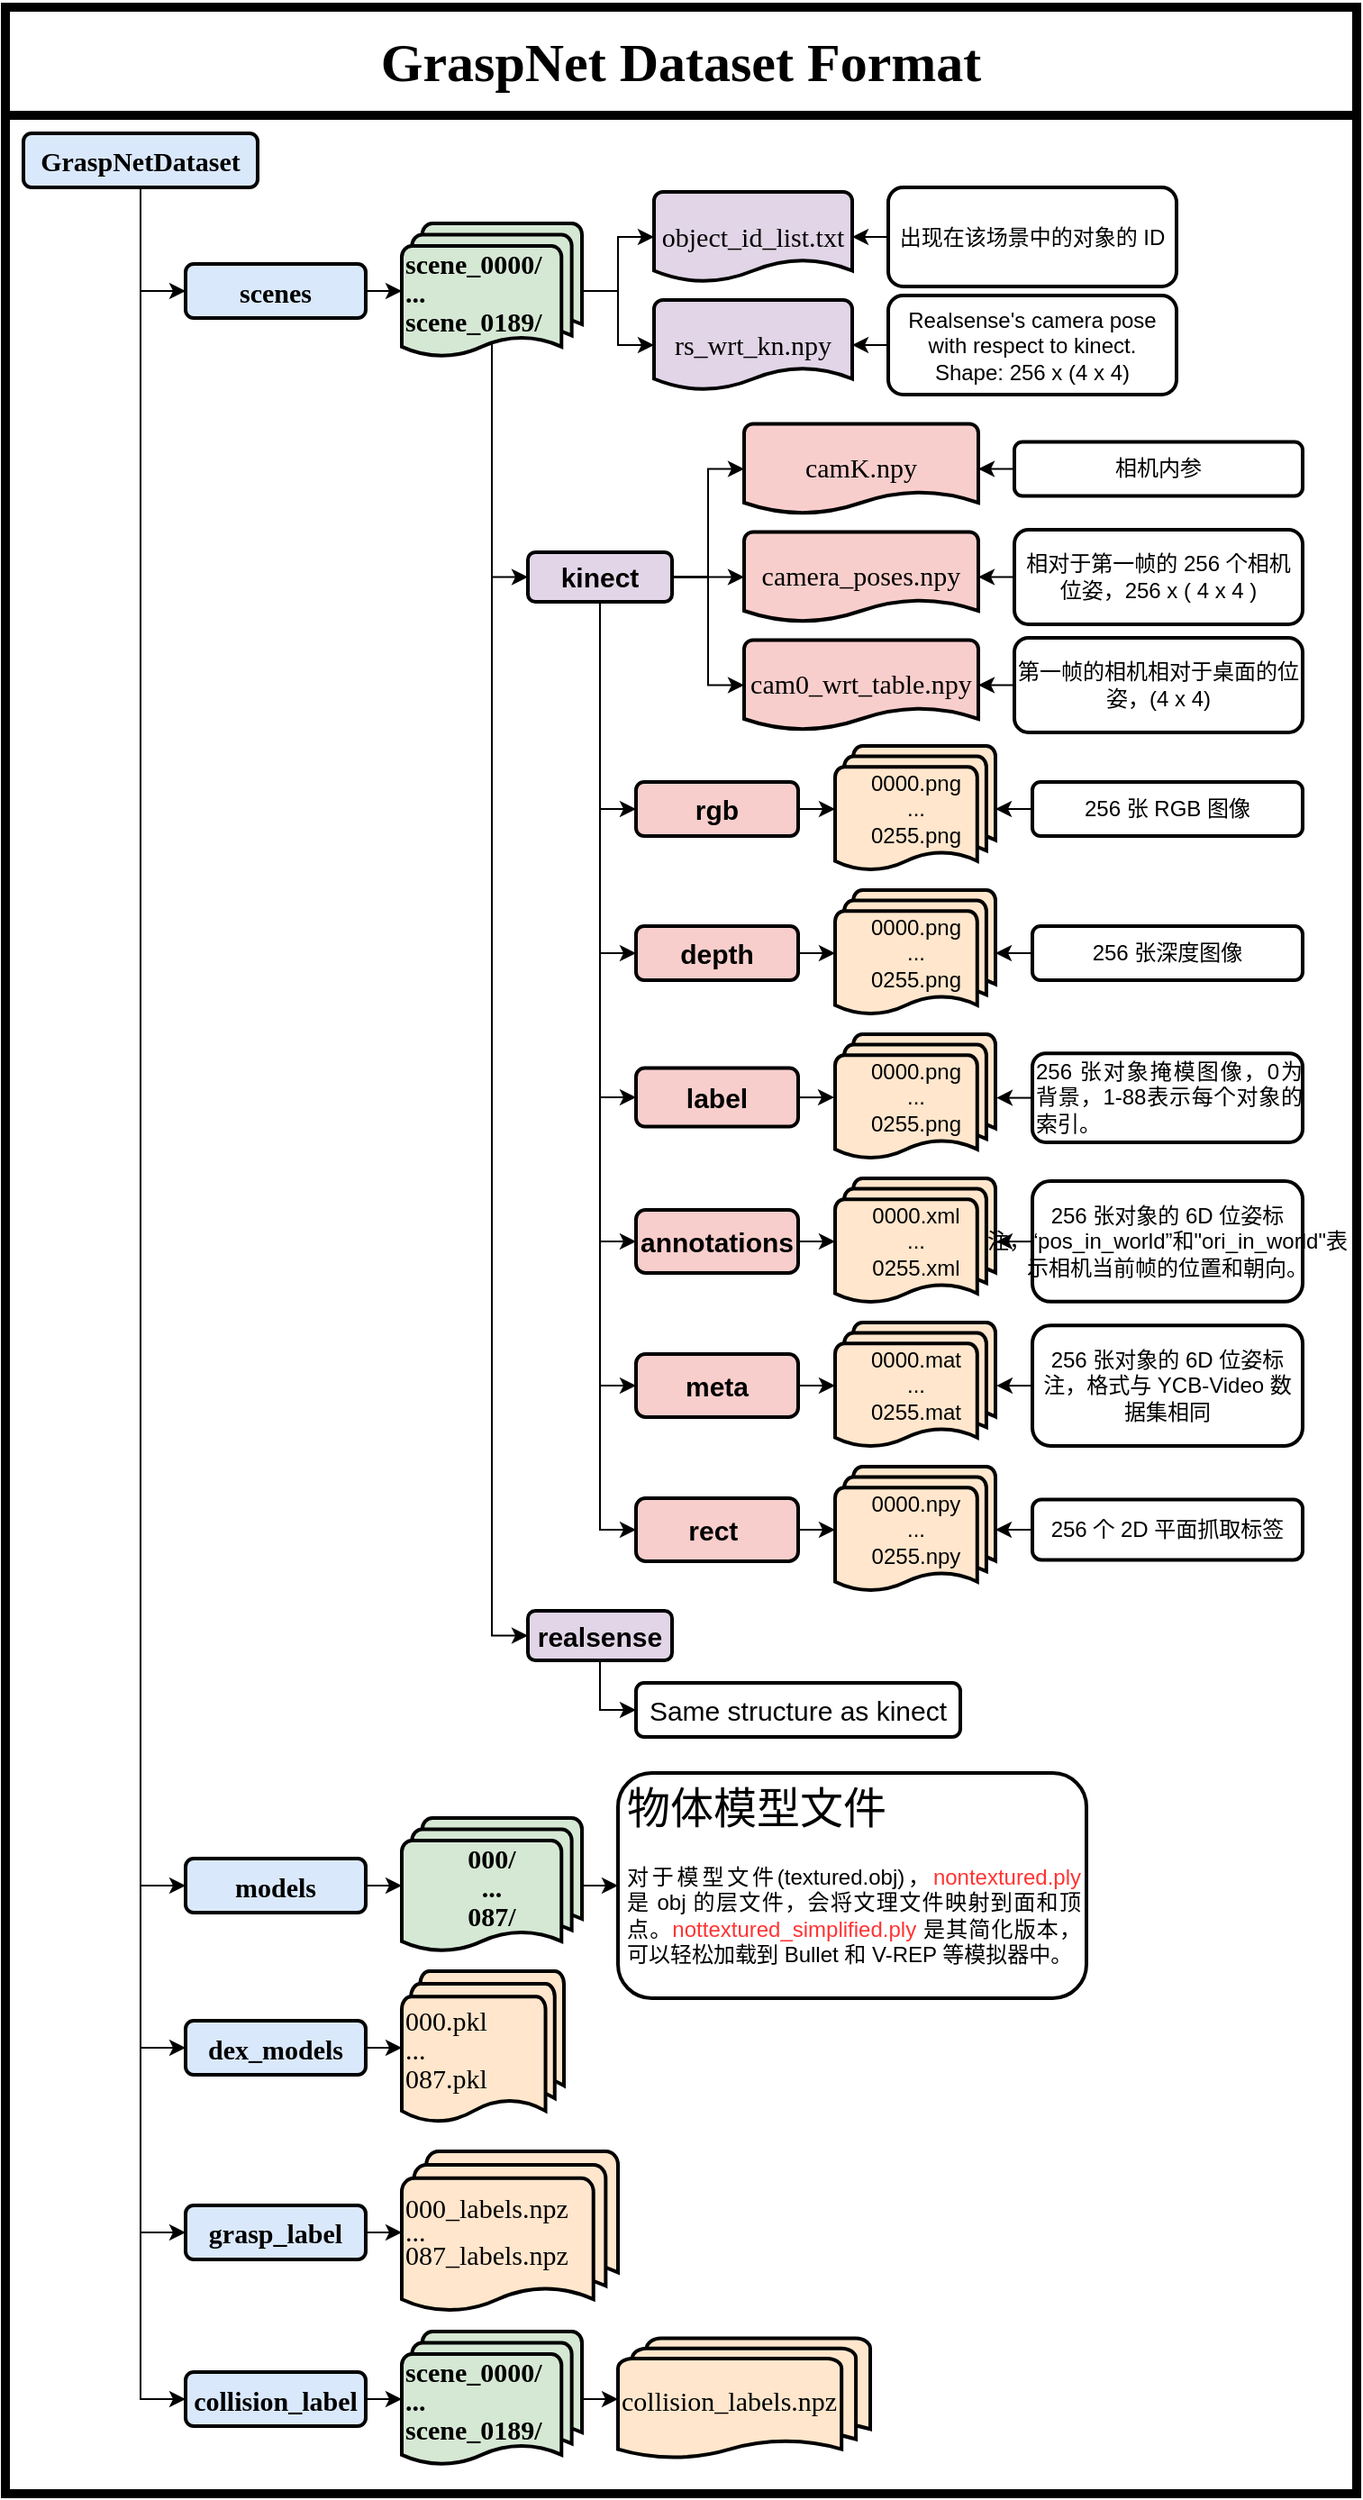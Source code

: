 <mxfile version="22.1.11" type="github">
  <diagram name="第 1 页" id="CiREt7vdbcbse35liX8I">
    <mxGraphModel dx="2784" dy="1572" grid="1" gridSize="10" guides="1" tooltips="1" connect="1" arrows="1" fold="1" page="1" pageScale="1" pageWidth="4681" pageHeight="3300" math="0" shadow="0">
      <root>
        <mxCell id="0" />
        <mxCell id="1" parent="0" />
        <mxCell id="m-CEzgcybGyN_hAnnrYo-291" value="&lt;h1&gt;&lt;font style=&quot;font-size: 30px;&quot; face=&quot;Times New Roman&quot;&gt;GraspNet Dataset Format&lt;/font&gt;&lt;/h1&gt;" style="swimlane;whiteSpace=wrap;html=1;startSize=60;strokeWidth=5;" vertex="1" parent="1">
          <mxGeometry x="10" y="10" width="750" height="1380" as="geometry">
            <mxRectangle x="10" y="10" width="370" height="80" as="alternateBounds" />
          </mxGeometry>
        </mxCell>
        <mxCell id="m-CEzgcybGyN_hAnnrYo-289" value="" style="group" vertex="1" connectable="0" parent="m-CEzgcybGyN_hAnnrYo-291">
          <mxGeometry x="10" y="70" width="710" height="1295" as="geometry" />
        </mxCell>
        <mxCell id="m-CEzgcybGyN_hAnnrYo-67" value="&lt;h1 style=&quot;font-size: 15px; line-height: 100%;&quot;&gt;&lt;font face=&quot;Times New Roman&quot;&gt;GraspNetDataset&lt;/font&gt;&lt;/h1&gt;" style="rounded=1;whiteSpace=wrap;html=1;align=center;strokeWidth=2;fillColor=#dae8fc;strokeColor=#000000;container=0;" vertex="1" parent="m-CEzgcybGyN_hAnnrYo-289">
          <mxGeometry width="130" height="30" as="geometry" />
        </mxCell>
        <mxCell id="m-CEzgcybGyN_hAnnrYo-72" value="" style="edgeStyle=orthogonalEdgeStyle;rounded=0;orthogonalLoop=1;jettySize=auto;html=1;exitX=0.5;exitY=1;exitDx=0;exitDy=0;entryX=0;entryY=0.5;entryDx=0;entryDy=0;" edge="1" parent="m-CEzgcybGyN_hAnnrYo-289" source="m-CEzgcybGyN_hAnnrYo-67" target="m-CEzgcybGyN_hAnnrYo-71">
          <mxGeometry relative="1" as="geometry" />
        </mxCell>
        <mxCell id="m-CEzgcybGyN_hAnnrYo-74" value="" style="edgeStyle=orthogonalEdgeStyle;rounded=0;orthogonalLoop=1;jettySize=auto;html=1;entryX=0;entryY=0.5;entryDx=0;entryDy=0;exitX=0.5;exitY=1.121;exitDx=0;exitDy=0;exitPerimeter=0;" edge="1" parent="m-CEzgcybGyN_hAnnrYo-289" source="m-CEzgcybGyN_hAnnrYo-67" target="m-CEzgcybGyN_hAnnrYo-73">
          <mxGeometry relative="1" as="geometry" />
        </mxCell>
        <mxCell id="m-CEzgcybGyN_hAnnrYo-76" value="" style="edgeStyle=orthogonalEdgeStyle;rounded=0;orthogonalLoop=1;jettySize=auto;html=1;entryX=0;entryY=0.5;entryDx=0;entryDy=0;" edge="1" parent="m-CEzgcybGyN_hAnnrYo-289" source="m-CEzgcybGyN_hAnnrYo-67" target="m-CEzgcybGyN_hAnnrYo-75">
          <mxGeometry relative="1" as="geometry" />
        </mxCell>
        <mxCell id="m-CEzgcybGyN_hAnnrYo-78" value="" style="edgeStyle=orthogonalEdgeStyle;rounded=0;orthogonalLoop=1;jettySize=auto;html=1;entryX=0;entryY=0.5;entryDx=0;entryDy=0;exitX=0.5;exitY=1;exitDx=0;exitDy=0;" edge="1" parent="m-CEzgcybGyN_hAnnrYo-289" source="m-CEzgcybGyN_hAnnrYo-67" target="m-CEzgcybGyN_hAnnrYo-77">
          <mxGeometry relative="1" as="geometry" />
        </mxCell>
        <mxCell id="m-CEzgcybGyN_hAnnrYo-112" value="&lt;h4&gt;&lt;font style=&quot;font-size: 15px;&quot;&gt;realsense&lt;/font&gt;&lt;/h4&gt;" style="rounded=1;whiteSpace=wrap;html=1;align=center;fillColor=#E1D5E7;strokeColor=#000000;strokeWidth=2;container=0;" vertex="1" parent="m-CEzgcybGyN_hAnnrYo-289">
          <mxGeometry x="280" y="820" width="80" height="27.5" as="geometry" />
        </mxCell>
        <mxCell id="m-CEzgcybGyN_hAnnrYo-126" value="&lt;div style=&quot;&quot;&gt;&lt;font style=&quot;font-size: 15px;&quot;&gt;Same structure as kinect&lt;/font&gt;&lt;/div&gt;" style="text;html=1;strokeColor=default;fillColor=none;align=center;verticalAlign=middle;whiteSpace=wrap;rounded=1;strokeWidth=2;container=0;" vertex="1" parent="m-CEzgcybGyN_hAnnrYo-289">
          <mxGeometry x="340" y="860" width="180" height="30" as="geometry" />
        </mxCell>
        <mxCell id="m-CEzgcybGyN_hAnnrYo-127" value="" style="edgeStyle=orthogonalEdgeStyle;rounded=0;orthogonalLoop=1;jettySize=auto;html=1;entryX=0;entryY=0.5;entryDx=0;entryDy=0;" edge="1" parent="m-CEzgcybGyN_hAnnrYo-289" source="m-CEzgcybGyN_hAnnrYo-112" target="m-CEzgcybGyN_hAnnrYo-126">
          <mxGeometry relative="1" as="geometry" />
        </mxCell>
        <mxCell id="m-CEzgcybGyN_hAnnrYo-69" value="&lt;h2&gt;&lt;font style=&quot;font-size: 15px;&quot; face=&quot;Times New Roman&quot;&gt;scenes&lt;/font&gt;&lt;/h2&gt;" style="rounded=1;whiteSpace=wrap;html=1;fillColor=#dae8fc;strokeColor=#000000;strokeWidth=2;container=0;" vertex="1" parent="m-CEzgcybGyN_hAnnrYo-289">
          <mxGeometry x="90" y="72.5" width="100" height="30" as="geometry" />
        </mxCell>
        <mxCell id="m-CEzgcybGyN_hAnnrYo-70" value="" style="edgeStyle=orthogonalEdgeStyle;rounded=0;orthogonalLoop=1;jettySize=auto;html=1;entryX=0;entryY=0.5;entryDx=0;entryDy=0;" edge="1" parent="m-CEzgcybGyN_hAnnrYo-289" source="m-CEzgcybGyN_hAnnrYo-67" target="m-CEzgcybGyN_hAnnrYo-69">
          <mxGeometry relative="1" as="geometry" />
        </mxCell>
        <mxCell id="m-CEzgcybGyN_hAnnrYo-99" value="&lt;h3 style=&quot;font-size: 15px; line-height: 100%;&quot;&gt;&lt;font style=&quot;font-size: 15px;&quot; face=&quot;Times New Roman&quot;&gt;scene_0000/&lt;br&gt;...&lt;br&gt;scene_0189/&lt;/font&gt;&lt;/h3&gt;" style="strokeWidth=2;html=1;shape=mxgraph.flowchart.multi-document;whiteSpace=wrap;fillColor=#d5e8d4;strokeColor=#000000;align=left;container=0;" vertex="1" parent="m-CEzgcybGyN_hAnnrYo-289">
          <mxGeometry x="210" y="50" width="100" height="75" as="geometry" />
        </mxCell>
        <mxCell id="m-CEzgcybGyN_hAnnrYo-101" value="&lt;p style=&quot;line-height: 100%;&quot;&gt;&lt;font style=&quot;font-size: 15px;&quot; face=&quot;Times New Roman&quot;&gt;object_id_list.txt&lt;/font&gt;&lt;/p&gt;" style="strokeWidth=2;html=1;shape=mxgraph.flowchart.document2;whiteSpace=wrap;size=0.25;fillColor=#e1d5e7;strokeColor=#000000;align=center;container=0;" vertex="1" parent="m-CEzgcybGyN_hAnnrYo-289">
          <mxGeometry x="350" y="32.5" width="110" height="50" as="geometry" />
        </mxCell>
        <mxCell id="m-CEzgcybGyN_hAnnrYo-103" value="&lt;div style=&quot;&quot;&gt;&lt;span style=&quot;background-color: initial;&quot;&gt;出现在该场景中的对象的 ID&lt;/span&gt;&lt;/div&gt;" style="text;html=1;strokeColor=default;fillColor=none;align=center;verticalAlign=middle;whiteSpace=wrap;rounded=1;strokeWidth=2;container=0;" vertex="1" parent="m-CEzgcybGyN_hAnnrYo-289">
          <mxGeometry x="480" y="30" width="160" height="55" as="geometry" />
        </mxCell>
        <mxCell id="m-CEzgcybGyN_hAnnrYo-105" value="&lt;p style=&quot;line-height: 100%;&quot;&gt;&lt;font style=&quot;font-size: 15px;&quot; face=&quot;Times New Roman&quot;&gt;rs_wrt_kn.npy&lt;/font&gt;&lt;/p&gt;" style="strokeWidth=2;html=1;shape=mxgraph.flowchart.document2;whiteSpace=wrap;size=0.25;fillColor=#e1d5e7;strokeColor=#000000;align=center;container=0;" vertex="1" parent="m-CEzgcybGyN_hAnnrYo-289">
          <mxGeometry x="350" y="92.5" width="110" height="50" as="geometry" />
        </mxCell>
        <mxCell id="m-CEzgcybGyN_hAnnrYo-107" value="&lt;div style=&quot;&quot;&gt;&lt;span style=&quot;background-color: initial;&quot;&gt;Realsense&#39;s camera pose with respect to kinect.&lt;/span&gt;&lt;/div&gt;&lt;div style=&quot;&quot;&gt;&lt;span style=&quot;background-color: initial;&quot;&gt;Shape: 256 x (4 x 4)&lt;/span&gt;&lt;/div&gt;" style="text;html=1;strokeColor=default;fillColor=none;align=center;verticalAlign=middle;whiteSpace=wrap;rounded=1;strokeWidth=2;container=0;" vertex="1" parent="m-CEzgcybGyN_hAnnrYo-289">
          <mxGeometry x="480" y="90" width="160" height="55" as="geometry" />
        </mxCell>
        <mxCell id="m-CEzgcybGyN_hAnnrYo-113" value="" style="edgeStyle=orthogonalEdgeStyle;rounded=0;orthogonalLoop=1;jettySize=auto;html=1;exitX=0.5;exitY=0.88;exitDx=0;exitDy=0;exitPerimeter=0;entryX=0;entryY=0.5;entryDx=0;entryDy=0;" edge="1" parent="m-CEzgcybGyN_hAnnrYo-289" source="m-CEzgcybGyN_hAnnrYo-99" target="m-CEzgcybGyN_hAnnrYo-112">
          <mxGeometry relative="1" as="geometry" />
        </mxCell>
        <mxCell id="m-CEzgcybGyN_hAnnrYo-100" value="" style="edgeStyle=orthogonalEdgeStyle;rounded=0;orthogonalLoop=1;jettySize=auto;html=1;" edge="1" parent="m-CEzgcybGyN_hAnnrYo-289" source="m-CEzgcybGyN_hAnnrYo-69" target="m-CEzgcybGyN_hAnnrYo-99">
          <mxGeometry relative="1" as="geometry" />
        </mxCell>
        <mxCell id="m-CEzgcybGyN_hAnnrYo-102" value="" style="edgeStyle=orthogonalEdgeStyle;rounded=0;orthogonalLoop=1;jettySize=auto;html=1;" edge="1" parent="m-CEzgcybGyN_hAnnrYo-289" source="m-CEzgcybGyN_hAnnrYo-99" target="m-CEzgcybGyN_hAnnrYo-101">
          <mxGeometry relative="1" as="geometry" />
        </mxCell>
        <mxCell id="m-CEzgcybGyN_hAnnrYo-104" value="" style="edgeStyle=orthogonalEdgeStyle;rounded=0;orthogonalLoop=1;jettySize=auto;html=1;" edge="1" parent="m-CEzgcybGyN_hAnnrYo-289" source="m-CEzgcybGyN_hAnnrYo-103" target="m-CEzgcybGyN_hAnnrYo-101">
          <mxGeometry relative="1" as="geometry" />
        </mxCell>
        <mxCell id="m-CEzgcybGyN_hAnnrYo-106" value="" style="edgeStyle=orthogonalEdgeStyle;rounded=0;orthogonalLoop=1;jettySize=auto;html=1;" edge="1" parent="m-CEzgcybGyN_hAnnrYo-289" source="m-CEzgcybGyN_hAnnrYo-99" target="m-CEzgcybGyN_hAnnrYo-105">
          <mxGeometry relative="1" as="geometry" />
        </mxCell>
        <mxCell id="m-CEzgcybGyN_hAnnrYo-108" value="" style="edgeStyle=orthogonalEdgeStyle;rounded=0;orthogonalLoop=1;jettySize=auto;html=1;" edge="1" parent="m-CEzgcybGyN_hAnnrYo-289" source="m-CEzgcybGyN_hAnnrYo-107" target="m-CEzgcybGyN_hAnnrYo-105">
          <mxGeometry relative="1" as="geometry" />
        </mxCell>
        <mxCell id="m-CEzgcybGyN_hAnnrYo-71" value="&lt;h2&gt;&lt;font style=&quot;font-size: 15px;&quot; face=&quot;Times New Roman&quot;&gt;models&lt;/font&gt;&lt;/h2&gt;" style="rounded=1;whiteSpace=wrap;html=1;fillColor=#dae8fc;strokeColor=#000000;strokeWidth=2;container=0;" vertex="1" parent="m-CEzgcybGyN_hAnnrYo-289">
          <mxGeometry x="90" y="957.5" width="100" height="30" as="geometry" />
        </mxCell>
        <mxCell id="m-CEzgcybGyN_hAnnrYo-93" value="&lt;h3 style=&quot;font-size: 15px; line-height: 100%;&quot;&gt;&lt;font style=&quot;font-size: 15px;&quot; face=&quot;Times New Roman&quot;&gt;000/&lt;br&gt;...&lt;br&gt;087/&lt;/font&gt;&lt;/h3&gt;" style="strokeWidth=2;html=1;shape=mxgraph.flowchart.multi-document;whiteSpace=wrap;fillColor=#d5e8d4;strokeColor=#000000;align=center;container=0;" vertex="1" parent="m-CEzgcybGyN_hAnnrYo-289">
          <mxGeometry x="210" y="935" width="100" height="75" as="geometry" />
        </mxCell>
        <mxCell id="m-CEzgcybGyN_hAnnrYo-95" value="&lt;h1&gt;&lt;span style=&quot;font-weight: normal;&quot;&gt;&lt;font face=&quot;Times New Roman&quot;&gt;物体模型文件&lt;/font&gt;&lt;/span&gt;&lt;/h1&gt;&lt;p style=&quot;text-align: justify;&quot;&gt;对于模型文件(textured.obj)，&lt;font color=&quot;#ff3333&quot;&gt;nontextured.ply&lt;/font&gt; 是 obj 的层文件，会将文理文件映射到面和顶点。&lt;font color=&quot;#ff3333&quot;&gt;nottextured_simplified.ply&lt;/font&gt; 是其简化版本，可以轻松加载到 Bullet 和 V-REP 等模拟器中。&lt;/p&gt;" style="text;html=1;strokeColor=default;fillColor=none;spacing=5;spacingTop=-20;whiteSpace=wrap;overflow=hidden;rounded=1;strokeWidth=2;container=0;" vertex="1" parent="m-CEzgcybGyN_hAnnrYo-289">
          <mxGeometry x="330" y="910" width="260" height="125" as="geometry" />
        </mxCell>
        <mxCell id="m-CEzgcybGyN_hAnnrYo-94" value="" style="edgeStyle=orthogonalEdgeStyle;rounded=0;orthogonalLoop=1;jettySize=auto;html=1;" edge="1" parent="m-CEzgcybGyN_hAnnrYo-289" source="m-CEzgcybGyN_hAnnrYo-71" target="m-CEzgcybGyN_hAnnrYo-93">
          <mxGeometry relative="1" as="geometry" />
        </mxCell>
        <mxCell id="m-CEzgcybGyN_hAnnrYo-96" value="" style="edgeStyle=orthogonalEdgeStyle;rounded=0;orthogonalLoop=1;jettySize=auto;html=1;" edge="1" parent="m-CEzgcybGyN_hAnnrYo-289" source="m-CEzgcybGyN_hAnnrYo-93" target="m-CEzgcybGyN_hAnnrYo-95">
          <mxGeometry relative="1" as="geometry" />
        </mxCell>
        <mxCell id="m-CEzgcybGyN_hAnnrYo-73" value="&lt;h2&gt;&lt;font style=&quot;font-size: 15px;&quot; face=&quot;Times New Roman&quot;&gt;dex_models&lt;/font&gt;&lt;/h2&gt;" style="rounded=1;whiteSpace=wrap;html=1;fillColor=#dae8fc;strokeColor=#000000;strokeWidth=2;container=0;" vertex="1" parent="m-CEzgcybGyN_hAnnrYo-289">
          <mxGeometry x="90" y="1047.5" width="100" height="30" as="geometry" />
        </mxCell>
        <mxCell id="m-CEzgcybGyN_hAnnrYo-88" value="&lt;p style=&quot;line-height: 100%; font-size: 15px;&quot;&gt;&lt;font style=&quot;font-size: 15px;&quot; face=&quot;Times New Roman&quot;&gt;000.pkl&lt;br&gt;...&lt;br&gt;087.pkl&lt;/font&gt;&lt;/p&gt;" style="strokeWidth=2;html=1;shape=mxgraph.flowchart.multi-document;whiteSpace=wrap;fillColor=#ffe6cc;strokeColor=#000000;align=left;container=0;" vertex="1" parent="m-CEzgcybGyN_hAnnrYo-289">
          <mxGeometry x="210" y="1020" width="90" height="85" as="geometry" />
        </mxCell>
        <mxCell id="m-CEzgcybGyN_hAnnrYo-89" value="" style="edgeStyle=orthogonalEdgeStyle;rounded=0;orthogonalLoop=1;jettySize=auto;html=1;" edge="1" parent="m-CEzgcybGyN_hAnnrYo-289" source="m-CEzgcybGyN_hAnnrYo-73" target="m-CEzgcybGyN_hAnnrYo-88">
          <mxGeometry relative="1" as="geometry" />
        </mxCell>
        <mxCell id="m-CEzgcybGyN_hAnnrYo-75" value="&lt;h2&gt;&lt;font style=&quot;font-size: 15px;&quot; face=&quot;Times New Roman&quot;&gt;grasp_label&lt;/font&gt;&lt;/h2&gt;" style="rounded=1;whiteSpace=wrap;html=1;fillColor=#dae8fc;strokeColor=#000000;strokeWidth=2;container=0;" vertex="1" parent="m-CEzgcybGyN_hAnnrYo-289">
          <mxGeometry x="90" y="1150" width="100" height="30" as="geometry" />
        </mxCell>
        <mxCell id="m-CEzgcybGyN_hAnnrYo-84" value="&lt;div style=&quot;line-height: 100%;&quot;&gt;&lt;span style=&quot;font-size: 15px;&quot;&gt;&lt;font face=&quot;Times New Roman&quot;&gt;000_labels.npz&lt;/font&gt;&lt;/span&gt;&lt;/div&gt;&lt;div style=&quot;line-height: 100%;&quot;&gt;&lt;span style=&quot;font-size: 15px;&quot;&gt;&lt;font face=&quot;gPePc3Dz50U2czc4cAkq&quot;&gt;...&lt;/font&gt;&lt;/span&gt;&lt;/div&gt;&lt;div style=&quot;line-height: 100%;&quot;&gt;&lt;span style=&quot;font-size: 15px;&quot;&gt;&lt;font face=&quot;gPePc3Dz50U2czc4cAkq&quot;&gt;087_labels.npz&lt;/font&gt;&lt;/span&gt;&lt;/div&gt;" style="strokeWidth=2;html=1;shape=mxgraph.flowchart.multi-document;whiteSpace=wrap;fillColor=#ffe6cc;strokeColor=#000000;align=left;container=0;" vertex="1" parent="m-CEzgcybGyN_hAnnrYo-289">
          <mxGeometry x="210" y="1120" width="120" height="90" as="geometry" />
        </mxCell>
        <mxCell id="m-CEzgcybGyN_hAnnrYo-85" value="" style="edgeStyle=orthogonalEdgeStyle;rounded=0;orthogonalLoop=1;jettySize=auto;html=1;" edge="1" parent="m-CEzgcybGyN_hAnnrYo-289" source="m-CEzgcybGyN_hAnnrYo-75" target="m-CEzgcybGyN_hAnnrYo-84">
          <mxGeometry relative="1" as="geometry" />
        </mxCell>
        <mxCell id="m-CEzgcybGyN_hAnnrYo-77" value="&lt;h2&gt;&lt;font style=&quot;font-size: 15px;&quot; face=&quot;Times New Roman&quot;&gt;collision_label&lt;/font&gt;&lt;/h2&gt;" style="rounded=1;whiteSpace=wrap;html=1;fillColor=#dae8fc;strokeColor=#000000;strokeWidth=2;container=0;" vertex="1" parent="m-CEzgcybGyN_hAnnrYo-289">
          <mxGeometry x="90" y="1242.5" width="100" height="30" as="geometry" />
        </mxCell>
        <mxCell id="m-CEzgcybGyN_hAnnrYo-79" value="&lt;h3 style=&quot;font-size: 15px; line-height: 100%;&quot;&gt;&lt;font style=&quot;font-size: 15px;&quot; face=&quot;Times New Roman&quot;&gt;scene_0000/&lt;br&gt;...&lt;br&gt;scene_0189/&lt;/font&gt;&lt;/h3&gt;" style="strokeWidth=2;html=1;shape=mxgraph.flowchart.multi-document;whiteSpace=wrap;fillColor=#d5e8d4;strokeColor=#000000;align=left;container=0;" vertex="1" parent="m-CEzgcybGyN_hAnnrYo-289">
          <mxGeometry x="210" y="1220" width="100" height="75" as="geometry" />
        </mxCell>
        <mxCell id="m-CEzgcybGyN_hAnnrYo-81" value="&lt;font style=&quot;font-size: 15px;&quot; face=&quot;Times New Roman&quot;&gt;collision_labels.npz&lt;/font&gt;" style="strokeWidth=2;html=1;shape=mxgraph.flowchart.multi-document;whiteSpace=wrap;fillColor=#ffe6cc;strokeColor=#000000;align=left;container=0;" vertex="1" parent="m-CEzgcybGyN_hAnnrYo-289">
          <mxGeometry x="330" y="1223.75" width="140" height="67.5" as="geometry" />
        </mxCell>
        <mxCell id="m-CEzgcybGyN_hAnnrYo-80" value="" style="edgeStyle=orthogonalEdgeStyle;rounded=0;orthogonalLoop=1;jettySize=auto;html=1;" edge="1" parent="m-CEzgcybGyN_hAnnrYo-289" source="m-CEzgcybGyN_hAnnrYo-77" target="m-CEzgcybGyN_hAnnrYo-79">
          <mxGeometry relative="1" as="geometry" />
        </mxCell>
        <mxCell id="m-CEzgcybGyN_hAnnrYo-82" value="" style="edgeStyle=orthogonalEdgeStyle;rounded=0;orthogonalLoop=1;jettySize=auto;html=1;" edge="1" parent="m-CEzgcybGyN_hAnnrYo-289" source="m-CEzgcybGyN_hAnnrYo-79" target="m-CEzgcybGyN_hAnnrYo-81">
          <mxGeometry relative="1" as="geometry" />
        </mxCell>
        <mxCell id="m-CEzgcybGyN_hAnnrYo-192" value="&lt;h4&gt;&lt;span style=&quot;font-size: 15px;&quot;&gt;rect&amp;nbsp;&lt;/span&gt;&lt;/h4&gt;" style="rounded=1;whiteSpace=wrap;html=1;align=center;fillColor=#f8cecc;strokeColor=#000000;strokeWidth=2;container=0;" vertex="1" parent="m-CEzgcybGyN_hAnnrYo-289">
          <mxGeometry x="340" y="757.5" width="90" height="35" as="geometry" />
        </mxCell>
        <mxCell id="m-CEzgcybGyN_hAnnrYo-194" value="0000.npy&lt;br&gt;...&lt;br&gt;0255.npy" style="strokeWidth=2;html=1;shape=mxgraph.flowchart.multi-document;whiteSpace=wrap;fillColor=#ffe6cc;strokeColor=#000000;container=0;" vertex="1" parent="m-CEzgcybGyN_hAnnrYo-289">
          <mxGeometry x="450.5" y="740" width="89" height="70" as="geometry" />
        </mxCell>
        <mxCell id="m-CEzgcybGyN_hAnnrYo-196" value="&lt;div style=&quot;&quot;&gt;256 个 2D 平面抓取标签&lt;/div&gt;" style="text;html=1;strokeColor=default;fillColor=none;align=center;verticalAlign=middle;whiteSpace=wrap;rounded=1;strokeWidth=2;container=0;" vertex="1" parent="m-CEzgcybGyN_hAnnrYo-289">
          <mxGeometry x="560" y="758.28" width="150" height="33.44" as="geometry" />
        </mxCell>
        <mxCell id="m-CEzgcybGyN_hAnnrYo-195" value="" style="edgeStyle=orthogonalEdgeStyle;rounded=0;orthogonalLoop=1;jettySize=auto;html=1;" edge="1" parent="m-CEzgcybGyN_hAnnrYo-289" source="m-CEzgcybGyN_hAnnrYo-192" target="m-CEzgcybGyN_hAnnrYo-194">
          <mxGeometry relative="1" as="geometry" />
        </mxCell>
        <mxCell id="m-CEzgcybGyN_hAnnrYo-197" value="" style="edgeStyle=orthogonalEdgeStyle;rounded=0;orthogonalLoop=1;jettySize=auto;html=1;" edge="1" parent="m-CEzgcybGyN_hAnnrYo-289" source="m-CEzgcybGyN_hAnnrYo-196" target="m-CEzgcybGyN_hAnnrYo-194">
          <mxGeometry relative="1" as="geometry" />
        </mxCell>
        <mxCell id="m-CEzgcybGyN_hAnnrYo-183" value="&lt;h4&gt;&lt;span style=&quot;font-size: 15px;&quot;&gt;meta&lt;/span&gt;&lt;/h4&gt;" style="rounded=1;whiteSpace=wrap;html=1;align=center;fillColor=#f8cecc;strokeColor=#000000;strokeWidth=2;container=0;" vertex="1" parent="m-CEzgcybGyN_hAnnrYo-289">
          <mxGeometry x="340" y="677.5" width="90" height="35" as="geometry" />
        </mxCell>
        <mxCell id="m-CEzgcybGyN_hAnnrYo-185" value="0000.mat&lt;br&gt;...&lt;br&gt;0255.mat" style="strokeWidth=2;html=1;shape=mxgraph.flowchart.multi-document;whiteSpace=wrap;fillColor=#ffe6cc;strokeColor=#000000;container=0;" vertex="1" parent="m-CEzgcybGyN_hAnnrYo-289">
          <mxGeometry x="450.5" y="660" width="89" height="70" as="geometry" />
        </mxCell>
        <mxCell id="m-CEzgcybGyN_hAnnrYo-187" value="&lt;div style=&quot;&quot;&gt;256 张对象的 6D 位姿标注，格式与 YCB-Video 数据集相同&lt;/div&gt;" style="text;html=1;strokeColor=default;fillColor=none;align=center;verticalAlign=middle;whiteSpace=wrap;rounded=1;strokeWidth=2;container=0;" vertex="1" parent="m-CEzgcybGyN_hAnnrYo-289">
          <mxGeometry x="560" y="661.57" width="150" height="66.87" as="geometry" />
        </mxCell>
        <mxCell id="m-CEzgcybGyN_hAnnrYo-186" value="" style="edgeStyle=orthogonalEdgeStyle;rounded=0;orthogonalLoop=1;jettySize=auto;html=1;" edge="1" parent="m-CEzgcybGyN_hAnnrYo-289" source="m-CEzgcybGyN_hAnnrYo-183" target="m-CEzgcybGyN_hAnnrYo-185">
          <mxGeometry relative="1" as="geometry" />
        </mxCell>
        <mxCell id="m-CEzgcybGyN_hAnnrYo-188" value="" style="edgeStyle=orthogonalEdgeStyle;rounded=0;orthogonalLoop=1;jettySize=auto;html=1;" edge="1" parent="m-CEzgcybGyN_hAnnrYo-289" source="m-CEzgcybGyN_hAnnrYo-187" target="m-CEzgcybGyN_hAnnrYo-185">
          <mxGeometry relative="1" as="geometry" />
        </mxCell>
        <mxCell id="m-CEzgcybGyN_hAnnrYo-152" value="&lt;h4&gt;&lt;span style=&quot;font-size: 15px;&quot;&gt;annotations&lt;/span&gt;&lt;/h4&gt;" style="rounded=1;whiteSpace=wrap;html=1;align=center;fillColor=#f8cecc;strokeColor=#000000;strokeWidth=2;container=0;" vertex="1" parent="m-CEzgcybGyN_hAnnrYo-289">
          <mxGeometry x="340" y="597.5" width="90" height="35" as="geometry" />
        </mxCell>
        <mxCell id="m-CEzgcybGyN_hAnnrYo-176" value="0000.xml&lt;br&gt;...&lt;br&gt;0255.xml" style="strokeWidth=2;html=1;shape=mxgraph.flowchart.multi-document;whiteSpace=wrap;fillColor=#ffe6cc;strokeColor=#000000;container=0;" vertex="1" parent="m-CEzgcybGyN_hAnnrYo-289">
          <mxGeometry x="450.5" y="580" width="89" height="70" as="geometry" />
        </mxCell>
        <mxCell id="m-CEzgcybGyN_hAnnrYo-178" value="&lt;div style=&quot;&quot;&gt;256 张对象的 6D 位姿标注，“pos_in_world”和&quot;ori_in_world&quot;表示相机当前帧的位置和朝向。&lt;/div&gt;" style="text;html=1;strokeColor=default;fillColor=none;align=center;verticalAlign=middle;whiteSpace=wrap;rounded=1;strokeWidth=2;container=0;" vertex="1" parent="m-CEzgcybGyN_hAnnrYo-289">
          <mxGeometry x="560" y="581.56" width="150" height="66.87" as="geometry" />
        </mxCell>
        <mxCell id="m-CEzgcybGyN_hAnnrYo-177" value="" style="edgeStyle=orthogonalEdgeStyle;rounded=0;orthogonalLoop=1;jettySize=auto;html=1;" edge="1" parent="m-CEzgcybGyN_hAnnrYo-289" source="m-CEzgcybGyN_hAnnrYo-152" target="m-CEzgcybGyN_hAnnrYo-176">
          <mxGeometry relative="1" as="geometry" />
        </mxCell>
        <mxCell id="m-CEzgcybGyN_hAnnrYo-179" value="" style="edgeStyle=orthogonalEdgeStyle;rounded=0;orthogonalLoop=1;jettySize=auto;html=1;" edge="1" parent="m-CEzgcybGyN_hAnnrYo-289" source="m-CEzgcybGyN_hAnnrYo-178" target="m-CEzgcybGyN_hAnnrYo-176">
          <mxGeometry relative="1" as="geometry" />
        </mxCell>
        <mxCell id="m-CEzgcybGyN_hAnnrYo-150" value="&lt;h4&gt;&lt;span style=&quot;font-size: 15px;&quot;&gt;label&lt;/span&gt;&lt;/h4&gt;" style="rounded=1;whiteSpace=wrap;html=1;align=center;fillColor=#f8cecc;strokeColor=#000000;strokeWidth=2;container=0;" vertex="1" parent="m-CEzgcybGyN_hAnnrYo-289">
          <mxGeometry x="340" y="518.75" width="90" height="32.5" as="geometry" />
        </mxCell>
        <mxCell id="m-CEzgcybGyN_hAnnrYo-168" value="0000.png&lt;br&gt;...&lt;br&gt;0255.png" style="strokeWidth=2;html=1;shape=mxgraph.flowchart.multi-document;whiteSpace=wrap;fillColor=#ffe6cc;strokeColor=#000000;container=0;" vertex="1" parent="m-CEzgcybGyN_hAnnrYo-289">
          <mxGeometry x="450.5" y="500" width="89" height="70" as="geometry" />
        </mxCell>
        <mxCell id="m-CEzgcybGyN_hAnnrYo-172" value="&lt;div style=&quot;text-align: justify;&quot;&gt;256 张对象掩模图像，0为背景，1-88表示每个对象的索引。&lt;/div&gt;" style="text;html=1;strokeColor=default;fillColor=none;align=left;verticalAlign=middle;whiteSpace=wrap;rounded=1;strokeWidth=2;container=0;" vertex="1" parent="m-CEzgcybGyN_hAnnrYo-289">
          <mxGeometry x="560" y="510.63" width="150" height="49.37" as="geometry" />
        </mxCell>
        <mxCell id="m-CEzgcybGyN_hAnnrYo-171" value="" style="edgeStyle=orthogonalEdgeStyle;rounded=0;orthogonalLoop=1;jettySize=auto;html=1;" edge="1" parent="m-CEzgcybGyN_hAnnrYo-289" source="m-CEzgcybGyN_hAnnrYo-150" target="m-CEzgcybGyN_hAnnrYo-168">
          <mxGeometry relative="1" as="geometry" />
        </mxCell>
        <mxCell id="m-CEzgcybGyN_hAnnrYo-173" value="" style="edgeStyle=orthogonalEdgeStyle;rounded=0;orthogonalLoop=1;jettySize=auto;html=1;" edge="1" parent="m-CEzgcybGyN_hAnnrYo-289" source="m-CEzgcybGyN_hAnnrYo-172" target="m-CEzgcybGyN_hAnnrYo-168">
          <mxGeometry relative="1" as="geometry" />
        </mxCell>
        <mxCell id="m-CEzgcybGyN_hAnnrYo-148" value="&lt;h4&gt;&lt;span style=&quot;font-size: 15px;&quot;&gt;depth&lt;/span&gt;&lt;/h4&gt;" style="rounded=1;whiteSpace=wrap;html=1;align=center;fillColor=#f8cecc;strokeColor=#000000;strokeWidth=2;container=0;" vertex="1" parent="m-CEzgcybGyN_hAnnrYo-289">
          <mxGeometry x="340" y="440" width="90" height="30" as="geometry" />
        </mxCell>
        <mxCell id="m-CEzgcybGyN_hAnnrYo-162" value="0000.png&lt;br&gt;...&lt;br&gt;0255.png" style="strokeWidth=2;html=1;shape=mxgraph.flowchart.multi-document;whiteSpace=wrap;fillColor=#ffe6cc;strokeColor=#000000;container=0;" vertex="1" parent="m-CEzgcybGyN_hAnnrYo-289">
          <mxGeometry x="450.5" y="420" width="89" height="70" as="geometry" />
        </mxCell>
        <mxCell id="m-CEzgcybGyN_hAnnrYo-164" value="&lt;div style=&quot;&quot;&gt;256 张深度图像&lt;/div&gt;" style="text;html=1;strokeColor=default;fillColor=none;align=center;verticalAlign=middle;whiteSpace=wrap;rounded=1;strokeWidth=2;container=0;" vertex="1" parent="m-CEzgcybGyN_hAnnrYo-289">
          <mxGeometry x="560" y="440" width="150" height="30" as="geometry" />
        </mxCell>
        <mxCell id="m-CEzgcybGyN_hAnnrYo-163" value="" style="edgeStyle=orthogonalEdgeStyle;rounded=0;orthogonalLoop=1;jettySize=auto;html=1;" edge="1" parent="m-CEzgcybGyN_hAnnrYo-289" source="m-CEzgcybGyN_hAnnrYo-148" target="m-CEzgcybGyN_hAnnrYo-162">
          <mxGeometry relative="1" as="geometry" />
        </mxCell>
        <mxCell id="m-CEzgcybGyN_hAnnrYo-165" value="" style="edgeStyle=orthogonalEdgeStyle;rounded=0;orthogonalLoop=1;jettySize=auto;html=1;" edge="1" parent="m-CEzgcybGyN_hAnnrYo-289" source="m-CEzgcybGyN_hAnnrYo-164" target="m-CEzgcybGyN_hAnnrYo-162">
          <mxGeometry relative="1" as="geometry" />
        </mxCell>
        <mxCell id="m-CEzgcybGyN_hAnnrYo-146" value="&lt;h4&gt;&lt;span style=&quot;font-size: 15px;&quot;&gt;rgb&lt;/span&gt;&lt;/h4&gt;" style="rounded=1;whiteSpace=wrap;html=1;align=center;fillColor=#f8cecc;strokeColor=#000000;strokeWidth=2;container=0;" vertex="1" parent="m-CEzgcybGyN_hAnnrYo-289">
          <mxGeometry x="340" y="360" width="90" height="30" as="geometry" />
        </mxCell>
        <mxCell id="m-CEzgcybGyN_hAnnrYo-156" value="0000.png&lt;br&gt;...&lt;br&gt;0255.png" style="strokeWidth=2;html=1;shape=mxgraph.flowchart.multi-document;whiteSpace=wrap;fillColor=#ffe6cc;strokeColor=#000000;container=0;" vertex="1" parent="m-CEzgcybGyN_hAnnrYo-289">
          <mxGeometry x="450.5" y="340" width="89" height="70" as="geometry" />
        </mxCell>
        <mxCell id="m-CEzgcybGyN_hAnnrYo-158" value="&lt;div style=&quot;&quot;&gt;256 张 RGB 图像&lt;/div&gt;" style="text;html=1;strokeColor=default;fillColor=none;align=center;verticalAlign=middle;whiteSpace=wrap;rounded=1;strokeWidth=2;container=0;" vertex="1" parent="m-CEzgcybGyN_hAnnrYo-289">
          <mxGeometry x="560" y="360" width="150" height="30" as="geometry" />
        </mxCell>
        <mxCell id="m-CEzgcybGyN_hAnnrYo-157" value="" style="edgeStyle=orthogonalEdgeStyle;rounded=0;orthogonalLoop=1;jettySize=auto;html=1;" edge="1" parent="m-CEzgcybGyN_hAnnrYo-289" source="m-CEzgcybGyN_hAnnrYo-146" target="m-CEzgcybGyN_hAnnrYo-156">
          <mxGeometry relative="1" as="geometry" />
        </mxCell>
        <mxCell id="m-CEzgcybGyN_hAnnrYo-159" value="" style="edgeStyle=orthogonalEdgeStyle;rounded=0;orthogonalLoop=1;jettySize=auto;html=1;" edge="1" parent="m-CEzgcybGyN_hAnnrYo-289" source="m-CEzgcybGyN_hAnnrYo-158" target="m-CEzgcybGyN_hAnnrYo-156">
          <mxGeometry relative="1" as="geometry" />
        </mxCell>
        <mxCell id="m-CEzgcybGyN_hAnnrYo-110" value="&lt;h4&gt;&lt;font style=&quot;font-size: 15px;&quot;&gt;kinect&lt;/font&gt;&lt;/h4&gt;" style="rounded=1;whiteSpace=wrap;html=1;align=center;fillColor=#e1d5e7;strokeColor=#000000;strokeWidth=2;container=0;" vertex="1" parent="m-CEzgcybGyN_hAnnrYo-289">
          <mxGeometry x="280" y="232.5" width="80" height="27.5" as="geometry" />
        </mxCell>
        <mxCell id="m-CEzgcybGyN_hAnnrYo-111" value="" style="edgeStyle=orthogonalEdgeStyle;rounded=0;orthogonalLoop=1;jettySize=auto;html=1;entryX=0;entryY=0.5;entryDx=0;entryDy=0;" edge="1" parent="m-CEzgcybGyN_hAnnrYo-289" source="m-CEzgcybGyN_hAnnrYo-99" target="m-CEzgcybGyN_hAnnrYo-110">
          <mxGeometry relative="1" as="geometry" />
        </mxCell>
        <mxCell id="m-CEzgcybGyN_hAnnrYo-132" value="" style="edgeStyle=orthogonalEdgeStyle;rounded=0;orthogonalLoop=1;jettySize=auto;html=1;entryX=0;entryY=0.5;entryDx=0;entryDy=0;entryPerimeter=0;" edge="1" parent="m-CEzgcybGyN_hAnnrYo-289" source="m-CEzgcybGyN_hAnnrYo-110" target="m-CEzgcybGyN_hAnnrYo-129">
          <mxGeometry relative="1" as="geometry" />
        </mxCell>
        <mxCell id="m-CEzgcybGyN_hAnnrYo-133" style="edgeStyle=orthogonalEdgeStyle;rounded=0;orthogonalLoop=1;jettySize=auto;html=1;" edge="1" parent="m-CEzgcybGyN_hAnnrYo-289" source="m-CEzgcybGyN_hAnnrYo-110" target="m-CEzgcybGyN_hAnnrYo-130">
          <mxGeometry relative="1" as="geometry" />
        </mxCell>
        <mxCell id="m-CEzgcybGyN_hAnnrYo-134" style="edgeStyle=orthogonalEdgeStyle;rounded=0;orthogonalLoop=1;jettySize=auto;html=1;entryX=0;entryY=0.5;entryDx=0;entryDy=0;entryPerimeter=0;" edge="1" parent="m-CEzgcybGyN_hAnnrYo-289" source="m-CEzgcybGyN_hAnnrYo-110" target="m-CEzgcybGyN_hAnnrYo-131">
          <mxGeometry relative="1" as="geometry" />
        </mxCell>
        <mxCell id="m-CEzgcybGyN_hAnnrYo-129" value="&lt;p style=&quot;line-height: 100%;&quot;&gt;&lt;font style=&quot;font-size: 15px;&quot; face=&quot;Times New Roman&quot;&gt;camK.npy&lt;/font&gt;&lt;/p&gt;" style="strokeWidth=2;html=1;shape=mxgraph.flowchart.document2;whiteSpace=wrap;size=0.25;fillColor=#f8cecc;strokeColor=#000000;align=center;container=0;" vertex="1" parent="m-CEzgcybGyN_hAnnrYo-289">
          <mxGeometry x="400" y="161.25" width="130" height="50" as="geometry" />
        </mxCell>
        <mxCell id="m-CEzgcybGyN_hAnnrYo-130" value="&lt;p style=&quot;line-height: 100%;&quot;&gt;&lt;font style=&quot;font-size: 15px;&quot; face=&quot;Times New Roman&quot;&gt;camera_poses.npy&lt;/font&gt;&lt;/p&gt;" style="strokeWidth=2;html=1;shape=mxgraph.flowchart.document2;whiteSpace=wrap;size=0.25;fillColor=#f8cecc;strokeColor=#000000;align=center;container=0;" vertex="1" parent="m-CEzgcybGyN_hAnnrYo-289">
          <mxGeometry x="400" y="221.25" width="130" height="50" as="geometry" />
        </mxCell>
        <mxCell id="m-CEzgcybGyN_hAnnrYo-131" value="&lt;p style=&quot;line-height: 100%;&quot;&gt;&lt;font style=&quot;font-size: 15px;&quot; face=&quot;Times New Roman&quot;&gt;cam0_wrt_table.npy&lt;/font&gt;&lt;/p&gt;" style="strokeWidth=2;html=1;shape=mxgraph.flowchart.document2;whiteSpace=wrap;size=0.25;fillColor=#f8cecc;strokeColor=#000000;align=center;container=0;" vertex="1" parent="m-CEzgcybGyN_hAnnrYo-289">
          <mxGeometry x="400" y="281.25" width="130" height="50" as="geometry" />
        </mxCell>
        <mxCell id="m-CEzgcybGyN_hAnnrYo-135" value="&lt;div style=&quot;&quot;&gt;相机内参&lt;/div&gt;" style="text;html=1;strokeColor=default;fillColor=none;align=center;verticalAlign=middle;whiteSpace=wrap;rounded=1;strokeWidth=2;container=0;" vertex="1" parent="m-CEzgcybGyN_hAnnrYo-289">
          <mxGeometry x="550" y="171.25" width="160" height="30" as="geometry" />
        </mxCell>
        <mxCell id="m-CEzgcybGyN_hAnnrYo-136" value="&lt;div style=&quot;&quot;&gt;&lt;span style=&quot;background-color: initial;&quot;&gt;相对于第一帧的 256 个相机位姿，256 x ( 4 x 4 )&lt;/span&gt;&lt;/div&gt;" style="text;html=1;strokeColor=default;fillColor=none;align=center;verticalAlign=middle;whiteSpace=wrap;rounded=1;strokeWidth=2;container=0;" vertex="1" parent="m-CEzgcybGyN_hAnnrYo-289">
          <mxGeometry x="550" y="220" width="160" height="52.5" as="geometry" />
        </mxCell>
        <mxCell id="m-CEzgcybGyN_hAnnrYo-137" value="&lt;div style=&quot;&quot;&gt;第一帧的相机相对于桌面的位姿，(4 x 4)&lt;/div&gt;" style="text;html=1;strokeColor=default;fillColor=none;align=center;verticalAlign=middle;whiteSpace=wrap;rounded=1;strokeWidth=2;container=0;" vertex="1" parent="m-CEzgcybGyN_hAnnrYo-289">
          <mxGeometry x="550" y="280" width="160" height="52.5" as="geometry" />
        </mxCell>
        <mxCell id="m-CEzgcybGyN_hAnnrYo-140" style="edgeStyle=orthogonalEdgeStyle;rounded=0;orthogonalLoop=1;jettySize=auto;html=1;entryX=1;entryY=0.5;entryDx=0;entryDy=0;entryPerimeter=0;" edge="1" parent="m-CEzgcybGyN_hAnnrYo-289" source="m-CEzgcybGyN_hAnnrYo-135" target="m-CEzgcybGyN_hAnnrYo-129">
          <mxGeometry relative="1" as="geometry" />
        </mxCell>
        <mxCell id="m-CEzgcybGyN_hAnnrYo-143" style="edgeStyle=orthogonalEdgeStyle;rounded=0;orthogonalLoop=1;jettySize=auto;html=1;exitX=0;exitY=0.5;exitDx=0;exitDy=0;entryX=1;entryY=0.5;entryDx=0;entryDy=0;entryPerimeter=0;" edge="1" parent="m-CEzgcybGyN_hAnnrYo-289" source="m-CEzgcybGyN_hAnnrYo-136" target="m-CEzgcybGyN_hAnnrYo-130">
          <mxGeometry relative="1" as="geometry" />
        </mxCell>
        <mxCell id="m-CEzgcybGyN_hAnnrYo-142" style="edgeStyle=orthogonalEdgeStyle;rounded=0;orthogonalLoop=1;jettySize=auto;html=1;entryX=1;entryY=0.5;entryDx=0;entryDy=0;entryPerimeter=0;" edge="1" parent="m-CEzgcybGyN_hAnnrYo-289" source="m-CEzgcybGyN_hAnnrYo-137" target="m-CEzgcybGyN_hAnnrYo-131">
          <mxGeometry relative="1" as="geometry" />
        </mxCell>
        <mxCell id="m-CEzgcybGyN_hAnnrYo-193" value="" style="edgeStyle=orthogonalEdgeStyle;rounded=0;orthogonalLoop=1;jettySize=auto;html=1;exitX=0.5;exitY=1;exitDx=0;exitDy=0;entryX=0;entryY=0.5;entryDx=0;entryDy=0;" edge="1" parent="m-CEzgcybGyN_hAnnrYo-289" source="m-CEzgcybGyN_hAnnrYo-110" target="m-CEzgcybGyN_hAnnrYo-192">
          <mxGeometry relative="1" as="geometry" />
        </mxCell>
        <mxCell id="m-CEzgcybGyN_hAnnrYo-184" value="" style="edgeStyle=orthogonalEdgeStyle;rounded=0;orthogonalLoop=1;jettySize=auto;html=1;exitX=0.5;exitY=1;exitDx=0;exitDy=0;entryX=0;entryY=0.5;entryDx=0;entryDy=0;" edge="1" parent="m-CEzgcybGyN_hAnnrYo-289" source="m-CEzgcybGyN_hAnnrYo-110" target="m-CEzgcybGyN_hAnnrYo-183">
          <mxGeometry relative="1" as="geometry" />
        </mxCell>
        <mxCell id="m-CEzgcybGyN_hAnnrYo-153" value="" style="edgeStyle=orthogonalEdgeStyle;rounded=0;orthogonalLoop=1;jettySize=auto;html=1;entryX=0;entryY=0.5;entryDx=0;entryDy=0;exitX=0.5;exitY=1;exitDx=0;exitDy=0;" edge="1" parent="m-CEzgcybGyN_hAnnrYo-289" source="m-CEzgcybGyN_hAnnrYo-110" target="m-CEzgcybGyN_hAnnrYo-152">
          <mxGeometry relative="1" as="geometry" />
        </mxCell>
        <mxCell id="m-CEzgcybGyN_hAnnrYo-151" value="" style="edgeStyle=orthogonalEdgeStyle;rounded=0;orthogonalLoop=1;jettySize=auto;html=1;entryX=0;entryY=0.5;entryDx=0;entryDy=0;exitX=0.5;exitY=1;exitDx=0;exitDy=0;" edge="1" parent="m-CEzgcybGyN_hAnnrYo-289" source="m-CEzgcybGyN_hAnnrYo-110" target="m-CEzgcybGyN_hAnnrYo-150">
          <mxGeometry relative="1" as="geometry" />
        </mxCell>
        <mxCell id="m-CEzgcybGyN_hAnnrYo-149" value="" style="edgeStyle=orthogonalEdgeStyle;rounded=0;orthogonalLoop=1;jettySize=auto;html=1;exitX=0.5;exitY=1;exitDx=0;exitDy=0;entryX=0;entryY=0.5;entryDx=0;entryDy=0;" edge="1" parent="m-CEzgcybGyN_hAnnrYo-289" source="m-CEzgcybGyN_hAnnrYo-110" target="m-CEzgcybGyN_hAnnrYo-148">
          <mxGeometry relative="1" as="geometry" />
        </mxCell>
        <mxCell id="m-CEzgcybGyN_hAnnrYo-147" value="" style="edgeStyle=orthogonalEdgeStyle;rounded=0;orthogonalLoop=1;jettySize=auto;html=1;entryX=0;entryY=0.5;entryDx=0;entryDy=0;" edge="1" parent="m-CEzgcybGyN_hAnnrYo-289" source="m-CEzgcybGyN_hAnnrYo-110" target="m-CEzgcybGyN_hAnnrYo-146">
          <mxGeometry relative="1" as="geometry" />
        </mxCell>
      </root>
    </mxGraphModel>
  </diagram>
</mxfile>
